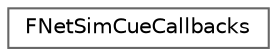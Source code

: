 digraph "Graphical Class Hierarchy"
{
 // INTERACTIVE_SVG=YES
 // LATEX_PDF_SIZE
  bgcolor="transparent";
  edge [fontname=Helvetica,fontsize=10,labelfontname=Helvetica,labelfontsize=10];
  node [fontname=Helvetica,fontsize=10,shape=box,height=0.2,width=0.4];
  rankdir="LR";
  Node0 [id="Node000000",label="FNetSimCueCallbacks",height=0.2,width=0.4,color="grey40", fillcolor="white", style="filled",URL="$d5/d3c/structFNetSimCueCallbacks.html",tooltip=" "];
}
